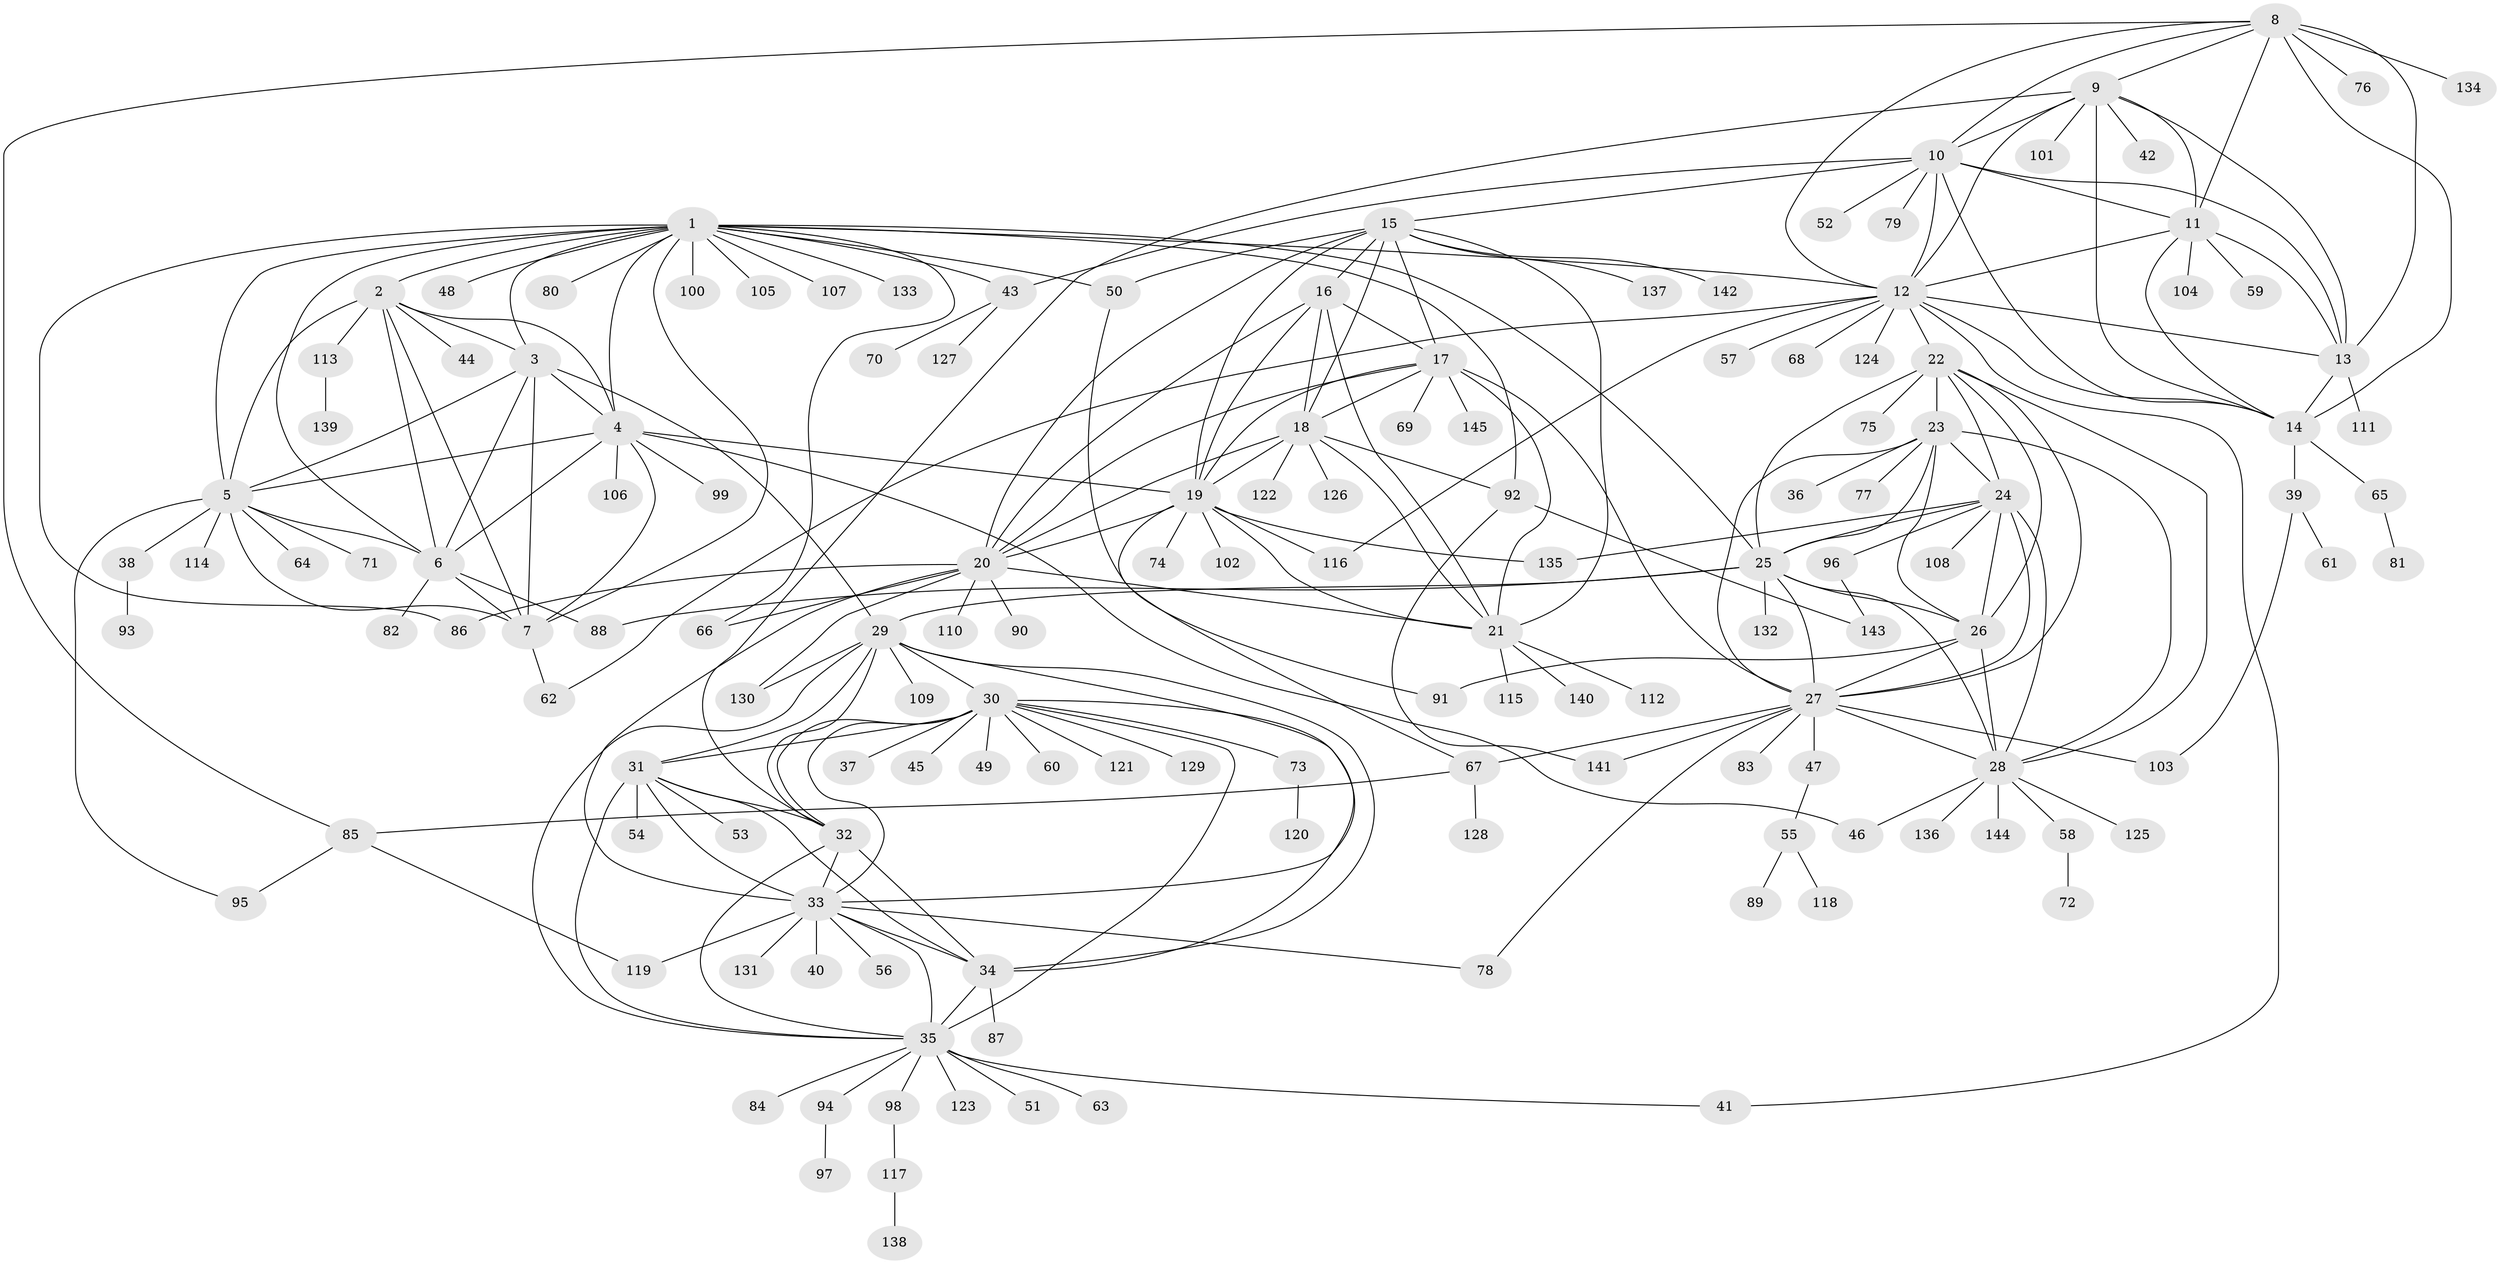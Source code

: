 // coarse degree distribution, {11: 0.045454545454545456, 6: 0.06818181818181818, 8: 0.06818181818181818, 9: 0.03409090909090909, 5: 0.022727272727272728, 13: 0.011363636363636364, 18: 0.011363636363636364, 7: 0.022727272727272728, 12: 0.022727272727272728, 1: 0.4318181818181818, 2: 0.19318181818181818, 3: 0.045454545454545456, 4: 0.022727272727272728}
// Generated by graph-tools (version 1.1) at 2025/52/03/04/25 22:52:45]
// undirected, 145 vertices, 246 edges
graph export_dot {
  node [color=gray90,style=filled];
  1;
  2;
  3;
  4;
  5;
  6;
  7;
  8;
  9;
  10;
  11;
  12;
  13;
  14;
  15;
  16;
  17;
  18;
  19;
  20;
  21;
  22;
  23;
  24;
  25;
  26;
  27;
  28;
  29;
  30;
  31;
  32;
  33;
  34;
  35;
  36;
  37;
  38;
  39;
  40;
  41;
  42;
  43;
  44;
  45;
  46;
  47;
  48;
  49;
  50;
  51;
  52;
  53;
  54;
  55;
  56;
  57;
  58;
  59;
  60;
  61;
  62;
  63;
  64;
  65;
  66;
  67;
  68;
  69;
  70;
  71;
  72;
  73;
  74;
  75;
  76;
  77;
  78;
  79;
  80;
  81;
  82;
  83;
  84;
  85;
  86;
  87;
  88;
  89;
  90;
  91;
  92;
  93;
  94;
  95;
  96;
  97;
  98;
  99;
  100;
  101;
  102;
  103;
  104;
  105;
  106;
  107;
  108;
  109;
  110;
  111;
  112;
  113;
  114;
  115;
  116;
  117;
  118;
  119;
  120;
  121;
  122;
  123;
  124;
  125;
  126;
  127;
  128;
  129;
  130;
  131;
  132;
  133;
  134;
  135;
  136;
  137;
  138;
  139;
  140;
  141;
  142;
  143;
  144;
  145;
  1 -- 2;
  1 -- 3;
  1 -- 4;
  1 -- 5;
  1 -- 6;
  1 -- 7;
  1 -- 12;
  1 -- 25;
  1 -- 43;
  1 -- 48;
  1 -- 50;
  1 -- 66;
  1 -- 80;
  1 -- 86;
  1 -- 92;
  1 -- 100;
  1 -- 105;
  1 -- 107;
  1 -- 133;
  2 -- 3;
  2 -- 4;
  2 -- 5;
  2 -- 6;
  2 -- 7;
  2 -- 44;
  2 -- 113;
  3 -- 4;
  3 -- 5;
  3 -- 6;
  3 -- 7;
  3 -- 29;
  4 -- 5;
  4 -- 6;
  4 -- 7;
  4 -- 19;
  4 -- 46;
  4 -- 99;
  4 -- 106;
  5 -- 6;
  5 -- 7;
  5 -- 38;
  5 -- 64;
  5 -- 71;
  5 -- 95;
  5 -- 114;
  6 -- 7;
  6 -- 82;
  6 -- 88;
  7 -- 62;
  8 -- 9;
  8 -- 10;
  8 -- 11;
  8 -- 12;
  8 -- 13;
  8 -- 14;
  8 -- 76;
  8 -- 85;
  8 -- 134;
  9 -- 10;
  9 -- 11;
  9 -- 12;
  9 -- 13;
  9 -- 14;
  9 -- 32;
  9 -- 42;
  9 -- 101;
  10 -- 11;
  10 -- 12;
  10 -- 13;
  10 -- 14;
  10 -- 15;
  10 -- 43;
  10 -- 52;
  10 -- 79;
  11 -- 12;
  11 -- 13;
  11 -- 14;
  11 -- 59;
  11 -- 104;
  12 -- 13;
  12 -- 14;
  12 -- 22;
  12 -- 41;
  12 -- 57;
  12 -- 62;
  12 -- 68;
  12 -- 116;
  12 -- 124;
  13 -- 14;
  13 -- 111;
  14 -- 39;
  14 -- 65;
  15 -- 16;
  15 -- 17;
  15 -- 18;
  15 -- 19;
  15 -- 20;
  15 -- 21;
  15 -- 50;
  15 -- 137;
  15 -- 142;
  16 -- 17;
  16 -- 18;
  16 -- 19;
  16 -- 20;
  16 -- 21;
  17 -- 18;
  17 -- 19;
  17 -- 20;
  17 -- 21;
  17 -- 27;
  17 -- 69;
  17 -- 145;
  18 -- 19;
  18 -- 20;
  18 -- 21;
  18 -- 92;
  18 -- 122;
  18 -- 126;
  19 -- 20;
  19 -- 21;
  19 -- 67;
  19 -- 74;
  19 -- 102;
  19 -- 116;
  19 -- 135;
  20 -- 21;
  20 -- 33;
  20 -- 66;
  20 -- 86;
  20 -- 90;
  20 -- 110;
  20 -- 130;
  21 -- 112;
  21 -- 115;
  21 -- 140;
  22 -- 23;
  22 -- 24;
  22 -- 25;
  22 -- 26;
  22 -- 27;
  22 -- 28;
  22 -- 75;
  23 -- 24;
  23 -- 25;
  23 -- 26;
  23 -- 27;
  23 -- 28;
  23 -- 36;
  23 -- 77;
  24 -- 25;
  24 -- 26;
  24 -- 27;
  24 -- 28;
  24 -- 96;
  24 -- 108;
  24 -- 135;
  25 -- 26;
  25 -- 27;
  25 -- 28;
  25 -- 29;
  25 -- 88;
  25 -- 132;
  26 -- 27;
  26 -- 28;
  26 -- 91;
  27 -- 28;
  27 -- 47;
  27 -- 67;
  27 -- 78;
  27 -- 83;
  27 -- 103;
  27 -- 141;
  28 -- 46;
  28 -- 58;
  28 -- 125;
  28 -- 136;
  28 -- 144;
  29 -- 30;
  29 -- 31;
  29 -- 32;
  29 -- 33;
  29 -- 34;
  29 -- 35;
  29 -- 109;
  29 -- 130;
  30 -- 31;
  30 -- 32;
  30 -- 33;
  30 -- 34;
  30 -- 35;
  30 -- 37;
  30 -- 45;
  30 -- 49;
  30 -- 60;
  30 -- 73;
  30 -- 121;
  30 -- 129;
  31 -- 32;
  31 -- 33;
  31 -- 34;
  31 -- 35;
  31 -- 53;
  31 -- 54;
  32 -- 33;
  32 -- 34;
  32 -- 35;
  33 -- 34;
  33 -- 35;
  33 -- 40;
  33 -- 56;
  33 -- 78;
  33 -- 119;
  33 -- 131;
  34 -- 35;
  34 -- 87;
  35 -- 41;
  35 -- 51;
  35 -- 63;
  35 -- 84;
  35 -- 94;
  35 -- 98;
  35 -- 123;
  38 -- 93;
  39 -- 61;
  39 -- 103;
  43 -- 70;
  43 -- 127;
  47 -- 55;
  50 -- 91;
  55 -- 89;
  55 -- 118;
  58 -- 72;
  65 -- 81;
  67 -- 85;
  67 -- 128;
  73 -- 120;
  85 -- 95;
  85 -- 119;
  92 -- 141;
  92 -- 143;
  94 -- 97;
  96 -- 143;
  98 -- 117;
  113 -- 139;
  117 -- 138;
}
